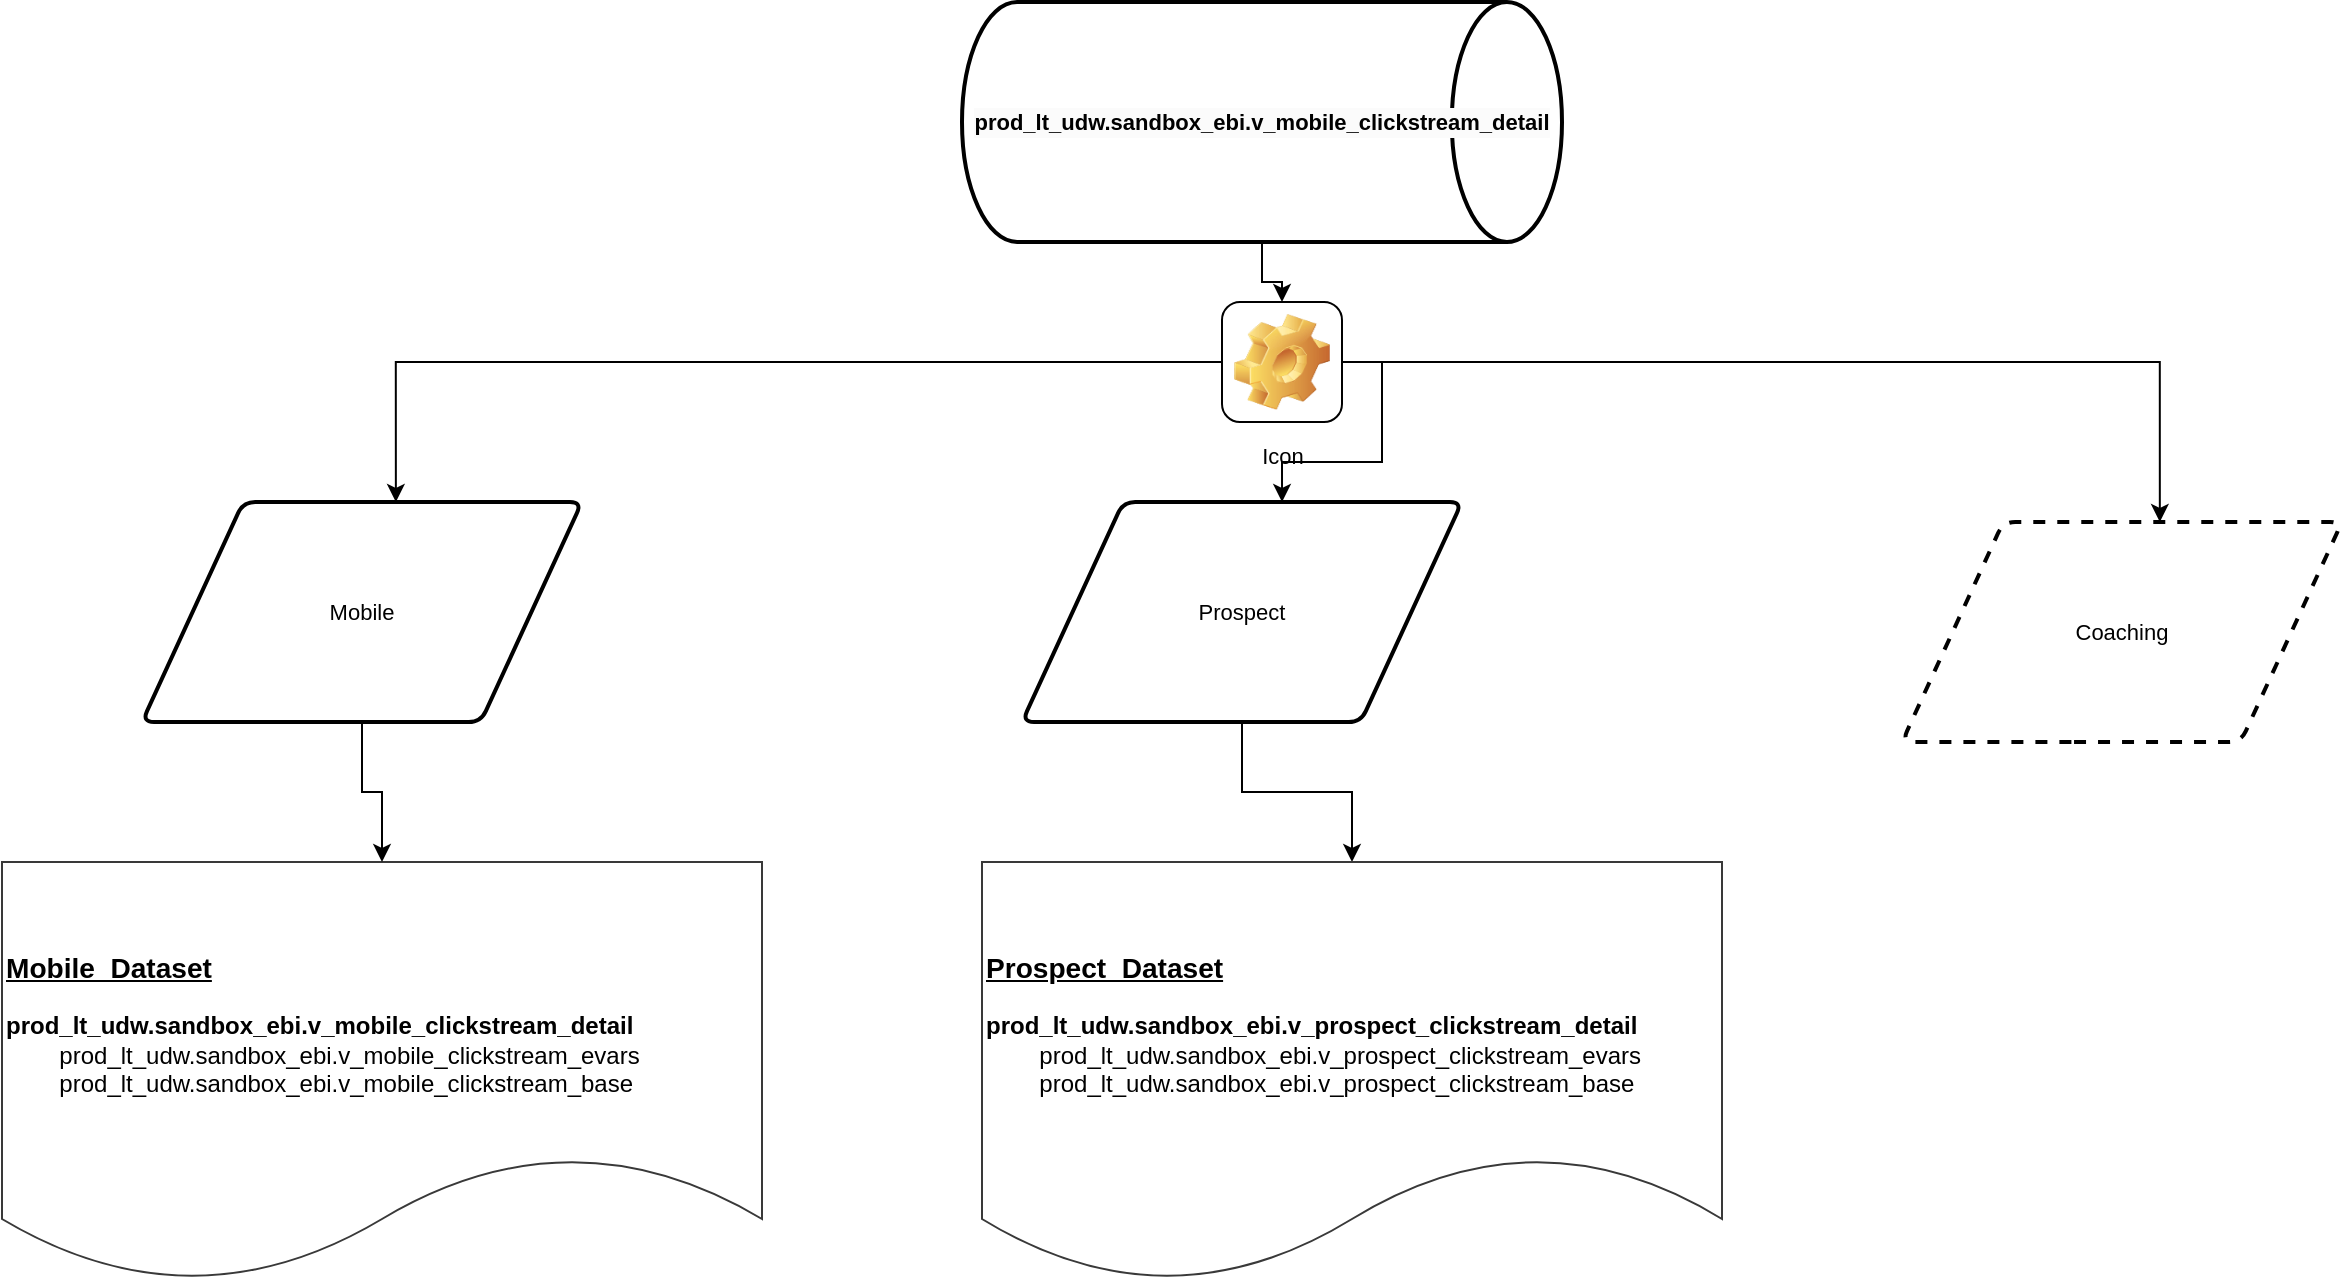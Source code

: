 <mxfile version="20.8.20" type="github"><diagram name="Mobile_Prospect_Coaching" id="z-3VWtzqPzMqOVq_z1Rq"><mxGraphModel dx="1434" dy="771" grid="1" gridSize="10" guides="1" tooltips="1" connect="1" arrows="1" fold="1" page="1" pageScale="1" pageWidth="1400" pageHeight="850" math="0" shadow="0"><root><mxCell id="0"/><mxCell id="1" parent="0"/><mxCell id="HyyVrz7_0BUMXHPKO59b-4" value="&lt;h3&gt;&lt;b&gt;&lt;u&gt;Mobile_Dataset&lt;/u&gt;&lt;/b&gt;&lt;/h3&gt;&lt;div&gt;&lt;b&gt;prod_lt_udw.sandbox_ebi.v_mobile_clickstream_detail&lt;u&gt;&lt;br&gt;&lt;/u&gt;&lt;/b&gt;&lt;/div&gt;&lt;span style=&quot;white-space: pre;&quot;&gt;&#9;&lt;/span&gt;prod_lt_udw.sandbox_ebi.&lt;span style=&quot;background-color: initial;&quot;&gt;v_mobile_clickstream_evars&lt;/span&gt;&lt;br&gt;&lt;div&gt;&lt;span style=&quot;white-space: pre;&quot;&gt;&#9;&lt;/span&gt;prod_lt_udw.sandbox_ebi.v_mobile_clickstream_base&lt;/div&gt;" style="shape=document;whiteSpace=wrap;html=1;boundedLbl=1;align=left;strokeColor=#393939;" vertex="1" parent="1"><mxGeometry x="110" y="470" width="380" height="210" as="geometry"/></mxCell><mxCell id="FifGOVSqpq2EvDNPOj4l-17" style="edgeStyle=orthogonalEdgeStyle;rounded=0;orthogonalLoop=1;jettySize=auto;html=1;exitX=0.5;exitY=1;exitDx=0;exitDy=0;entryX=0.5;entryY=0;entryDx=0;entryDy=0;fontFamily=Helvetica;fontSize=11;" edge="1" parent="1" source="FifGOVSqpq2EvDNPOj4l-2" target="HyyVrz7_0BUMXHPKO59b-4"><mxGeometry relative="1" as="geometry"/></mxCell><mxCell id="FifGOVSqpq2EvDNPOj4l-2" value="Mobile" style="shape=parallelogram;html=1;strokeWidth=2;perimeter=parallelogramPerimeter;whiteSpace=wrap;rounded=1;arcSize=12;size=0.23;labelBackgroundColor=none;fontFamily=Helvetica;fontSize=11;" vertex="1" parent="1"><mxGeometry x="180" y="290" width="220" height="110" as="geometry"/></mxCell><mxCell id="FifGOVSqpq2EvDNPOj4l-9" value="" style="edgeStyle=orthogonalEdgeStyle;rounded=0;orthogonalLoop=1;jettySize=auto;html=1;fontFamily=Helvetica;fontSize=11;" edge="1" parent="1" source="FifGOVSqpq2EvDNPOj4l-4" target="FifGOVSqpq2EvDNPOj4l-6"><mxGeometry relative="1" as="geometry"/></mxCell><mxCell id="FifGOVSqpq2EvDNPOj4l-4" value="&lt;meta charset=&quot;utf-8&quot;&gt;&lt;pre style=&quot;border-color: var(--border-color); color: rgb(0, 0, 0); font-size: 12px; font-style: normal; font-variant-ligatures: normal; font-variant-caps: normal; font-weight: 400; letter-spacing: normal; orphans: 2; text-align: left; text-indent: 0px; text-transform: none; widows: 2; word-spacing: 0px; -webkit-text-stroke-width: 0px; background-color: rgb(251, 251, 251); text-decoration-thickness: initial; text-decoration-style: initial; text-decoration-color: initial;&quot;&gt;&lt;b style=&quot;border-color: var(--border-color);&quot;&gt;&lt;font style=&quot;border-color: var(--border-color); font-size: 11px;&quot; face=&quot;Helvetica&quot;&gt;prod_lt_udw.sandbox_ebi.v_mobile_clickstream_detail&lt;/font&gt;&lt;/b&gt;&lt;/pre&gt;" style="strokeWidth=2;html=1;shape=mxgraph.flowchart.direct_data;labelBackgroundColor=none;fontFamily=Helvetica;fontSize=11;whiteSpace=wrap;" vertex="1" parent="1"><mxGeometry x="590" y="40" width="300" height="120" as="geometry"/></mxCell><mxCell id="FifGOVSqpq2EvDNPOj4l-12" style="edgeStyle=orthogonalEdgeStyle;rounded=0;orthogonalLoop=1;jettySize=auto;html=1;exitX=0;exitY=0.5;exitDx=0;exitDy=0;entryX=0.577;entryY=0;entryDx=0;entryDy=0;entryPerimeter=0;fontFamily=Helvetica;fontSize=11;" edge="1" parent="1" source="FifGOVSqpq2EvDNPOj4l-6" target="FifGOVSqpq2EvDNPOj4l-2"><mxGeometry relative="1" as="geometry"/></mxCell><mxCell id="FifGOVSqpq2EvDNPOj4l-13" style="edgeStyle=orthogonalEdgeStyle;rounded=0;orthogonalLoop=1;jettySize=auto;html=1;fontFamily=Helvetica;fontSize=11;entryX=0.586;entryY=0;entryDx=0;entryDy=0;entryPerimeter=0;" edge="1" parent="1" source="FifGOVSqpq2EvDNPOj4l-6" target="FifGOVSqpq2EvDNPOj4l-14"><mxGeometry relative="1" as="geometry"><mxPoint x="1000" y="280" as="targetPoint"/></mxGeometry></mxCell><mxCell id="FifGOVSqpq2EvDNPOj4l-16" style="edgeStyle=orthogonalEdgeStyle;rounded=0;orthogonalLoop=1;jettySize=auto;html=1;exitX=1;exitY=0.5;exitDx=0;exitDy=0;entryX=0.591;entryY=0;entryDx=0;entryDy=0;entryPerimeter=0;fontFamily=Helvetica;fontSize=11;" edge="1" parent="1" source="FifGOVSqpq2EvDNPOj4l-6" target="FifGOVSqpq2EvDNPOj4l-15"><mxGeometry relative="1" as="geometry"/></mxCell><mxCell id="FifGOVSqpq2EvDNPOj4l-6" value="Icon" style="icon;html=1;image=img/clipart/Gear_128x128.png;labelBackgroundColor=none;fontFamily=Helvetica;fontSize=11;" vertex="1" parent="1"><mxGeometry x="720" y="190" width="60" height="60" as="geometry"/></mxCell><mxCell id="FifGOVSqpq2EvDNPOj4l-14" value="Coaching" style="shape=parallelogram;html=1;strokeWidth=2;perimeter=parallelogramPerimeter;whiteSpace=wrap;rounded=1;arcSize=12;size=0.23;labelBackgroundColor=none;fontFamily=Helvetica;fontSize=11;dashed=1;" vertex="1" parent="1"><mxGeometry x="1060" y="300" width="220" height="110" as="geometry"/></mxCell><mxCell id="lYtQxES8QwiTRS1d3YV1-2" style="edgeStyle=orthogonalEdgeStyle;rounded=0;orthogonalLoop=1;jettySize=auto;html=1;exitX=0.5;exitY=1;exitDx=0;exitDy=0;fontFamily=Helvetica;fontSize=11;" edge="1" parent="1" source="FifGOVSqpq2EvDNPOj4l-15" target="lYtQxES8QwiTRS1d3YV1-1"><mxGeometry relative="1" as="geometry"/></mxCell><mxCell id="FifGOVSqpq2EvDNPOj4l-15" value="Prospect" style="shape=parallelogram;html=1;strokeWidth=2;perimeter=parallelogramPerimeter;whiteSpace=wrap;rounded=1;arcSize=12;size=0.23;labelBackgroundColor=none;fontFamily=Helvetica;fontSize=11;" vertex="1" parent="1"><mxGeometry x="620" y="290" width="220" height="110" as="geometry"/></mxCell><mxCell id="lYtQxES8QwiTRS1d3YV1-1" value="&lt;h3&gt;&lt;b&gt;&lt;u&gt;Prospect_Dataset&lt;/u&gt;&lt;/b&gt;&lt;/h3&gt;&lt;div&gt;&lt;b&gt;prod_lt_udw.sandbox_ebi.v_prospect_clickstream_detail&lt;u&gt;&lt;br&gt;&lt;/u&gt;&lt;/b&gt;&lt;/div&gt;&lt;span style=&quot;white-space: pre;&quot;&gt;&#9;&lt;/span&gt;prod_lt_udw.sandbox_ebi.&lt;span style=&quot;&quot;&gt;v_prospect_clickstream_evars&lt;/span&gt;&lt;br&gt;&lt;div&gt;&lt;span style=&quot;white-space: pre;&quot;&gt;&#9;&lt;/span&gt;prod_lt_udw.sandbox_ebi.v_prospect_clickstream_base&lt;/div&gt;" style="shape=document;whiteSpace=wrap;html=1;boundedLbl=1;align=left;labelBackgroundColor=none;fillColor=#FFFFFF;strokeColor=#393939;" vertex="1" parent="1"><mxGeometry x="600" y="470" width="370" height="210" as="geometry"/></mxCell></root></mxGraphModel></diagram></mxfile>